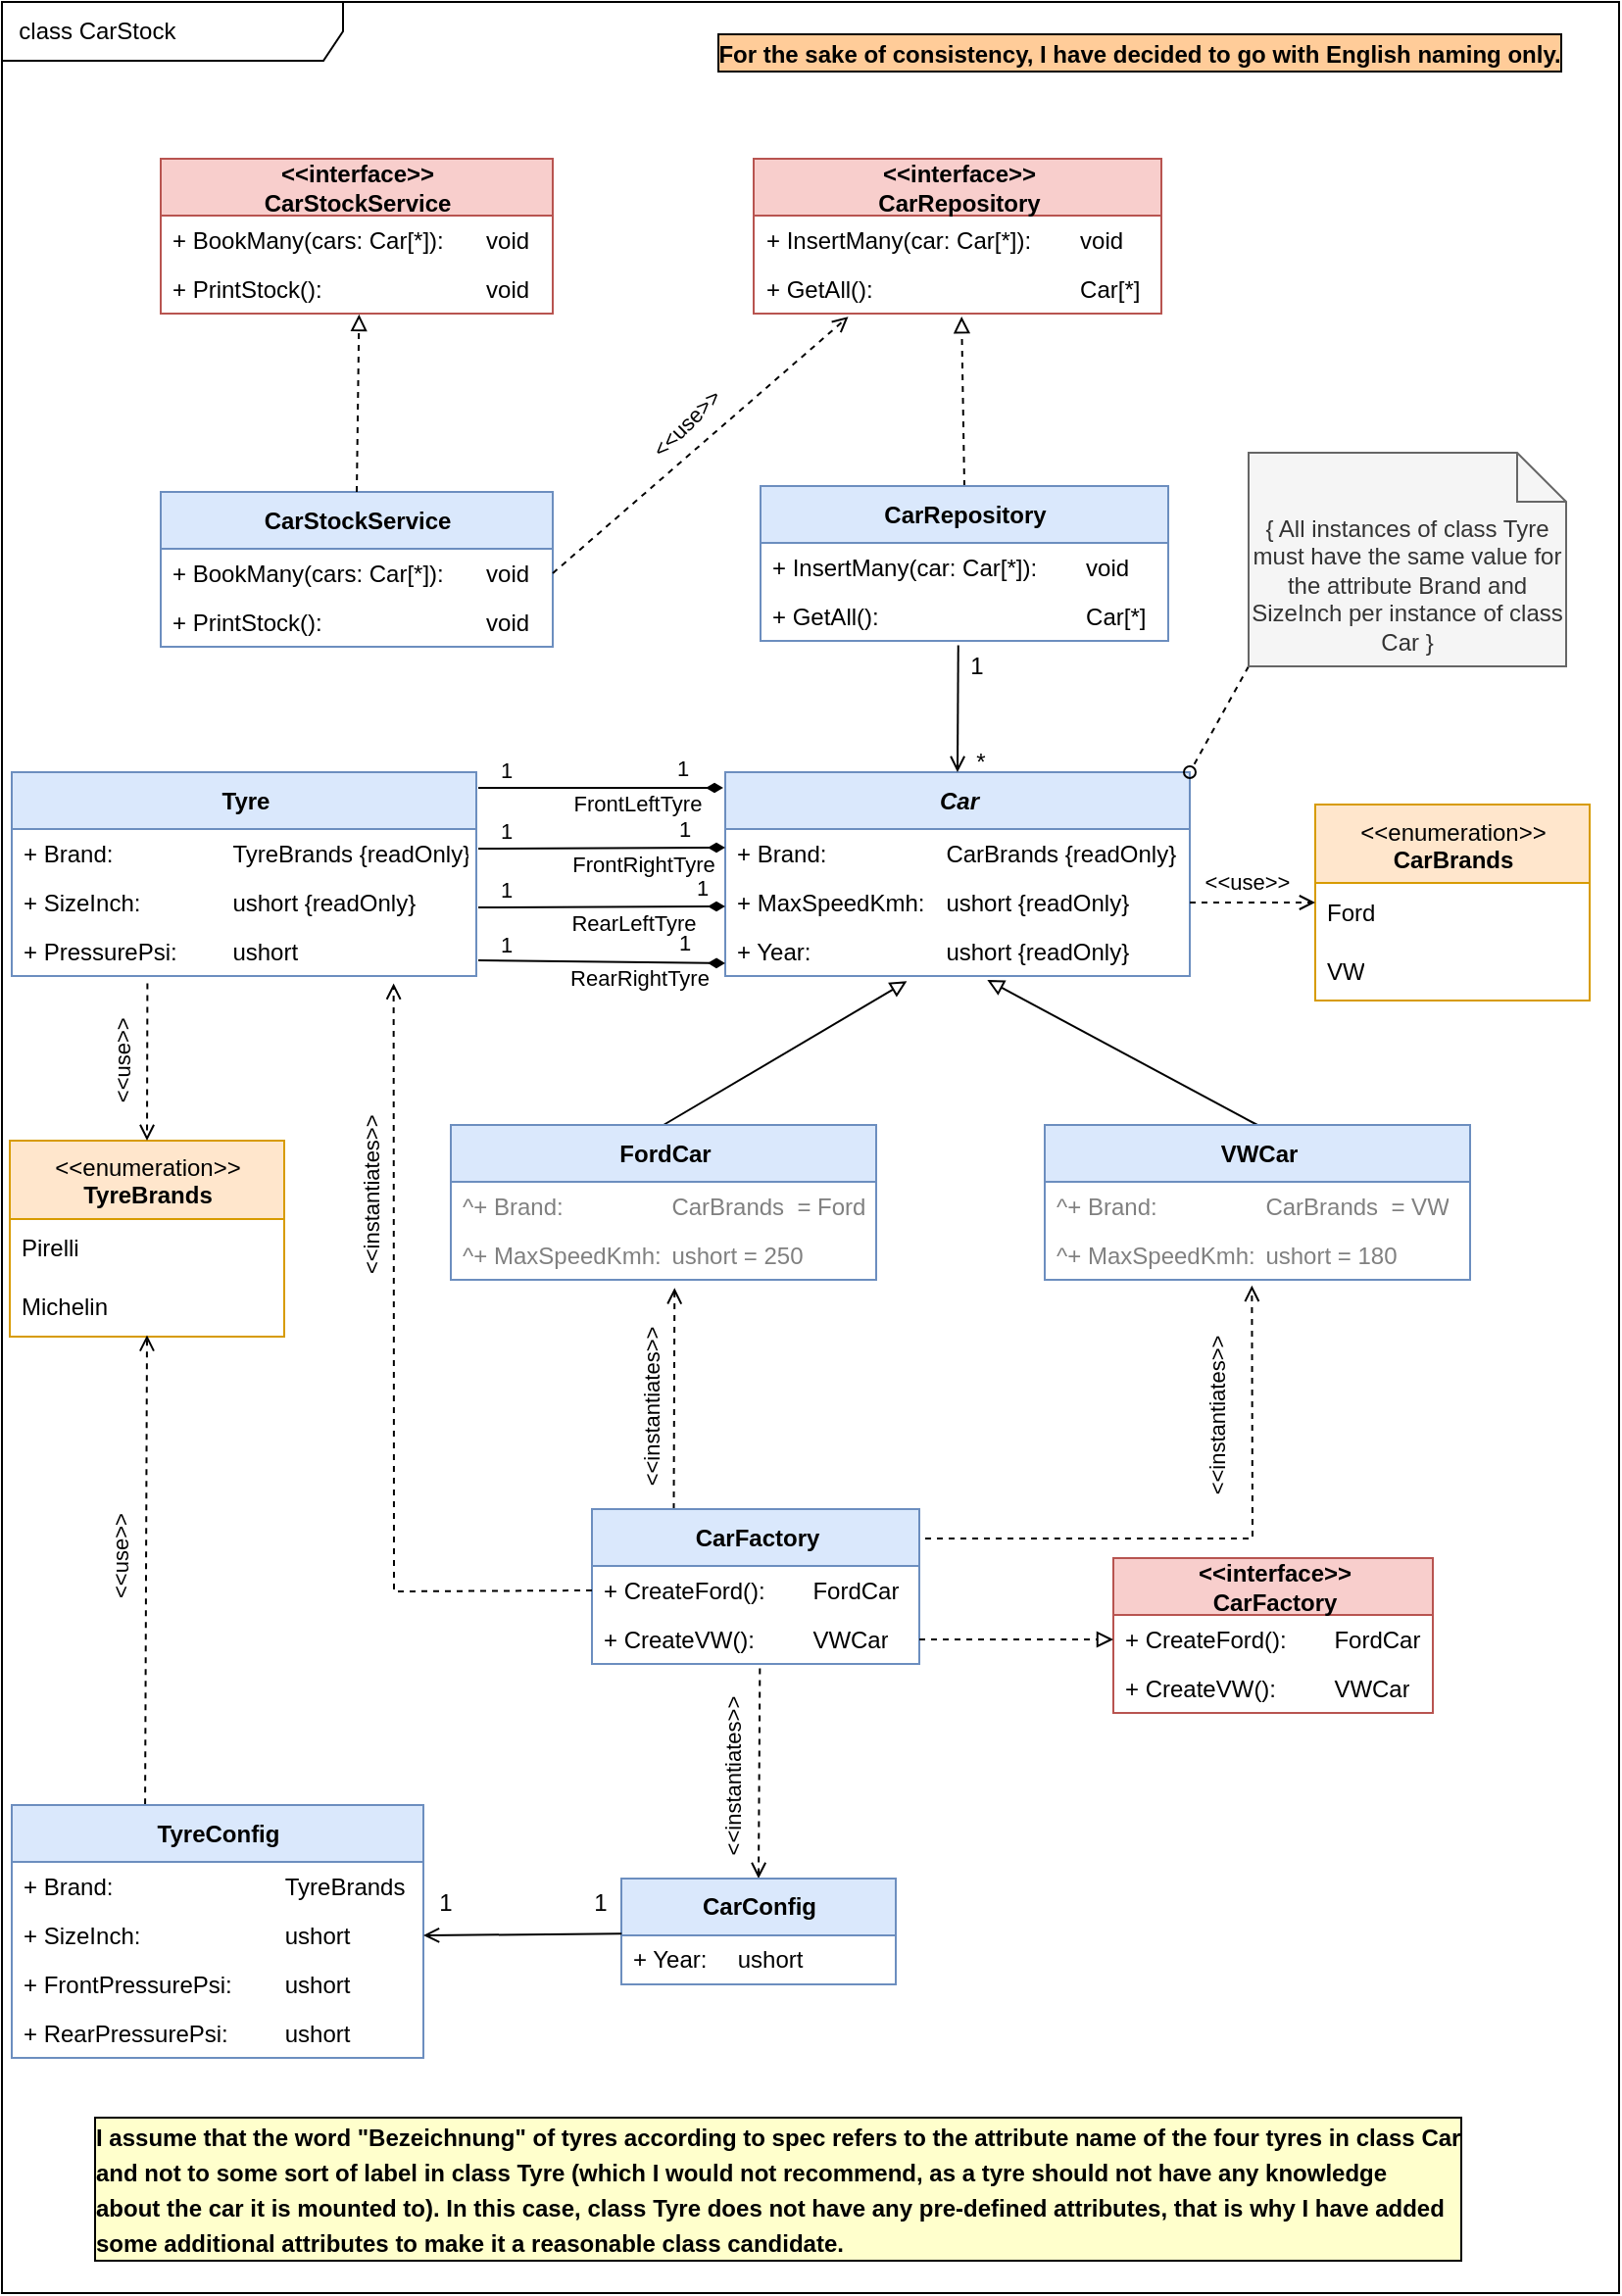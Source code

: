 <mxfile version="24.0.0" type="device">
  <diagram id="EMnFjtMopK0SoW1ce9yu" name="Class Diagram">
    <mxGraphModel dx="2494" dy="418" grid="1" gridSize="10" guides="1" tooltips="1" connect="1" arrows="1" fold="1" page="1" pageScale="1" pageWidth="827" pageHeight="1169" math="0" shadow="0">
      <root>
        <mxCell id="0" />
        <mxCell id="1" parent="0" />
        <mxCell id="168" value="&amp;nbsp; class CarStock" style="shape=umlFrame;whiteSpace=wrap;html=1;movable=1;resizable=1;rotatable=1;deletable=1;editable=1;connectable=1;width=174;height=30;align=left;" parent="1" vertex="1">
          <mxGeometry x="-1645" width="825" height="1169" as="geometry" />
        </mxCell>
        <mxCell id="2" value="&lt;i&gt;Car&lt;/i&gt;" style="swimlane;fontStyle=1;align=center;verticalAlign=middle;childLayout=stackLayout;horizontal=1;startSize=29;horizontalStack=0;resizeParent=1;resizeParentMax=0;resizeLast=0;collapsible=0;marginBottom=0;html=1;fillColor=#dae8fc;strokeColor=#6c8ebf;" parent="1" vertex="1">
          <mxGeometry x="-1276" y="393" width="237" height="104" as="geometry" />
        </mxCell>
        <mxCell id="4" value="+ Brand:&lt;span style=&quot;white-space: pre;&quot;&gt;&#x9;&lt;span style=&quot;white-space: pre;&quot;&gt;&#x9;&lt;/span&gt;&lt;span style=&quot;white-space: pre;&quot;&gt;&#x9;&lt;/span&gt;C&lt;/span&gt;arBrands {readOnly}" style="text;html=1;strokeColor=none;fillColor=none;align=left;verticalAlign=middle;spacingLeft=4;spacingRight=4;overflow=hidden;rotatable=0;points=[[0,0.5],[1,0.5]];portConstraint=eastwest;" parent="2" vertex="1">
          <mxGeometry y="29" width="237" height="25" as="geometry" />
        </mxCell>
        <mxCell id="6" value="+ MaxSpeedKmh:&lt;span style=&quot;white-space: pre;&quot;&gt;&#x9;&lt;/span&gt;ushort {readOnly}" style="text;html=1;strokeColor=none;fillColor=none;align=left;verticalAlign=middle;spacingLeft=4;spacingRight=4;overflow=hidden;rotatable=0;points=[[0,0.5],[1,0.5]];portConstraint=eastwest;" parent="2" vertex="1">
          <mxGeometry y="54" width="237" height="25" as="geometry" />
        </mxCell>
        <mxCell id="5" value="+ Year:&lt;span style=&quot;white-space: pre;&quot;&gt;&#x9;&lt;/span&gt;&lt;span style=&quot;white-space: pre;&quot;&gt;&#x9;&lt;/span&gt;&lt;span style=&quot;white-space: pre;&quot;&gt;&#x9;&lt;/span&gt;ushort {readOnly}" style="text;html=1;strokeColor=none;fillColor=none;align=left;verticalAlign=middle;spacingLeft=4;spacingRight=4;overflow=hidden;rotatable=0;points=[[0,0.5],[1,0.5]];portConstraint=eastwest;" parent="2" vertex="1">
          <mxGeometry y="79" width="237" height="25" as="geometry" />
        </mxCell>
        <mxCell id="19" value="&amp;lt;&amp;lt;enumeration&amp;gt;&amp;gt;&lt;br&gt;&lt;b&gt;CarBrands&lt;/b&gt;" style="swimlane;fontStyle=0;align=center;verticalAlign=top;childLayout=stackLayout;horizontal=1;startSize=40;horizontalStack=0;resizeParent=1;resizeParentMax=0;resizeLast=0;collapsible=0;marginBottom=0;html=1;fillColor=#ffe6cc;strokeColor=#d79b00;" parent="1" vertex="1">
          <mxGeometry x="-975" y="409.5" width="140" height="100" as="geometry" />
        </mxCell>
        <mxCell id="20" value="Ford" style="text;html=1;strokeColor=none;fillColor=none;align=left;verticalAlign=middle;spacingLeft=4;spacingRight=4;overflow=hidden;rotatable=0;points=[[0,0.5],[1,0.5]];portConstraint=eastwest;" parent="19" vertex="1">
          <mxGeometry y="40" width="140" height="30" as="geometry" />
        </mxCell>
        <mxCell id="21" value="VW" style="text;html=1;strokeColor=none;fillColor=none;align=left;verticalAlign=middle;spacingLeft=4;spacingRight=4;overflow=hidden;rotatable=0;points=[[0,0.5],[1,0.5]];portConstraint=eastwest;" parent="19" vertex="1">
          <mxGeometry y="70" width="140" height="30" as="geometry" />
        </mxCell>
        <mxCell id="22" style="edgeStyle=none;html=1;exitX=1;exitY=0.5;exitDx=0;exitDy=0;endArrow=open;endFill=0;dashed=1;entryX=0;entryY=0.5;entryDx=0;entryDy=0;" parent="1" source="6" target="19" edge="1">
          <mxGeometry relative="1" as="geometry">
            <mxPoint x="-996" y="403" as="targetPoint" />
          </mxGeometry>
        </mxCell>
        <mxCell id="23" value="&amp;lt;&amp;lt;use&amp;gt;&amp;gt;" style="edgeLabel;html=1;align=center;verticalAlign=middle;resizable=0;points=[];rotation=0;" parent="22" vertex="1" connectable="0">
          <mxGeometry x="0.264" y="3" relative="1" as="geometry">
            <mxPoint x="-12" y="-8" as="offset" />
          </mxGeometry>
        </mxCell>
        <mxCell id="29" style="edgeStyle=none;html=1;exitX=0.5;exitY=0;exitDx=0;exitDy=0;fontColor=#808080;endArrow=block;endFill=0;entryX=0.391;entryY=1.107;entryDx=0;entryDy=0;entryPerimeter=0;" parent="1" source="24" target="5" edge="1">
          <mxGeometry relative="1" as="geometry">
            <mxPoint x="-1186" y="523" as="targetPoint" />
          </mxGeometry>
        </mxCell>
        <mxCell id="24" value="FordCar" style="swimlane;fontStyle=1;align=center;verticalAlign=middle;childLayout=stackLayout;horizontal=1;startSize=29;horizontalStack=0;resizeParent=1;resizeParentMax=0;resizeLast=0;collapsible=0;marginBottom=0;html=1;fillColor=#dae8fc;strokeColor=#6c8ebf;" parent="1" vertex="1">
          <mxGeometry x="-1416" y="573" width="217" height="79" as="geometry" />
        </mxCell>
        <mxCell id="25" value="^+ Brand:&lt;span style=&quot;white-space: pre;&quot;&gt;&#x9;&lt;/span&gt;&lt;span style=&quot;white-space: pre;&quot;&gt;&#x9;&lt;/span&gt;&lt;span style=&quot;white-space: pre;&quot;&gt;&#x9;&lt;/span&gt;CarBrands&amp;nbsp; = Ford" style="text;html=1;strokeColor=none;fillColor=none;align=left;verticalAlign=middle;spacingLeft=4;spacingRight=4;overflow=hidden;rotatable=0;points=[[0,0.5],[1,0.5]];portConstraint=eastwest;fontColor=#808080;" parent="24" vertex="1">
          <mxGeometry y="29" width="217" height="25" as="geometry" />
        </mxCell>
        <mxCell id="27" value="^+ MaxSpeedKmh:&lt;span style=&quot;white-space: pre;&quot;&gt;&#x9;&lt;/span&gt;ushort = 250" style="text;html=1;strokeColor=none;fillColor=none;align=left;verticalAlign=middle;spacingLeft=4;spacingRight=4;overflow=hidden;rotatable=0;points=[[0,0.5],[1,0.5]];portConstraint=eastwest;fontColor=#808080;" parent="24" vertex="1">
          <mxGeometry y="54" width="217" height="25" as="geometry" />
        </mxCell>
        <mxCell id="33" style="edgeStyle=none;html=1;exitX=0.5;exitY=0;exitDx=0;exitDy=0;entryX=0.564;entryY=1.08;entryDx=0;entryDy=0;entryPerimeter=0;fontColor=#808080;endArrow=block;endFill=0;" parent="1" source="30" target="5" edge="1">
          <mxGeometry relative="1" as="geometry" />
        </mxCell>
        <mxCell id="30" value="VWCar" style="swimlane;fontStyle=1;align=center;verticalAlign=middle;childLayout=stackLayout;horizontal=1;startSize=29;horizontalStack=0;resizeParent=1;resizeParentMax=0;resizeLast=0;collapsible=0;marginBottom=0;html=1;fillColor=#dae8fc;strokeColor=#6c8ebf;" parent="1" vertex="1">
          <mxGeometry x="-1113" y="573" width="217" height="79" as="geometry" />
        </mxCell>
        <mxCell id="31" value="^+ Brand:&lt;span style=&quot;white-space: pre;&quot;&gt;&#x9;&lt;/span&gt;&lt;span style=&quot;white-space: pre;&quot;&gt;&#x9;&lt;span style=&quot;white-space: pre;&quot;&gt;&#x9;&lt;/span&gt;C&lt;/span&gt;arBrands&amp;nbsp; = VW" style="text;html=1;strokeColor=none;fillColor=none;align=left;verticalAlign=middle;spacingLeft=4;spacingRight=4;overflow=hidden;rotatable=0;points=[[0,0.5],[1,0.5]];portConstraint=eastwest;fontColor=#808080;" parent="30" vertex="1">
          <mxGeometry y="29" width="217" height="25" as="geometry" />
        </mxCell>
        <mxCell id="32" value="^+ MaxSpeedKmh:&lt;span style=&quot;white-space: pre;&quot;&gt;&#x9;&lt;/span&gt;ushort = 180" style="text;html=1;strokeColor=none;fillColor=none;align=left;verticalAlign=middle;spacingLeft=4;spacingRight=4;overflow=hidden;rotatable=0;points=[[0,0.5],[1,0.5]];portConstraint=eastwest;fontColor=#808080;" parent="30" vertex="1">
          <mxGeometry y="54" width="217" height="25" as="geometry" />
        </mxCell>
        <mxCell id="88" style="edgeStyle=none;html=1;exitX=0.25;exitY=0;exitDx=0;exitDy=0;entryX=0.526;entryY=1.167;entryDx=0;entryDy=0;entryPerimeter=0;dashed=1;fontColor=#000000;startArrow=none;startFill=0;endArrow=open;endFill=0;" parent="1" source="56" target="27" edge="1">
          <mxGeometry relative="1" as="geometry" />
        </mxCell>
        <mxCell id="89" value="&amp;lt;&amp;lt;instantiates&amp;gt;&amp;gt;" style="edgeLabel;html=1;align=center;verticalAlign=middle;resizable=0;points=[];fontColor=#000000;rotation=-90;" parent="88" vertex="1" connectable="0">
          <mxGeometry x="0.328" y="2" relative="1" as="geometry">
            <mxPoint x="-10" y="23" as="offset" />
          </mxGeometry>
        </mxCell>
        <mxCell id="90" style="edgeStyle=none;html=1;exitX=1.018;exitY=0.19;exitDx=0;exitDy=0;entryX=0.487;entryY=1.117;entryDx=0;entryDy=0;entryPerimeter=0;dashed=1;fontColor=#000000;startArrow=none;startFill=0;endArrow=open;endFill=0;rounded=0;exitPerimeter=0;" parent="1" source="56" target="32" edge="1">
          <mxGeometry relative="1" as="geometry">
            <Array as="points">
              <mxPoint x="-1007" y="784" />
            </Array>
          </mxGeometry>
        </mxCell>
        <mxCell id="91" value="&amp;lt;&amp;lt;instantiates&amp;gt;&amp;gt;" style="edgeLabel;html=1;align=center;verticalAlign=middle;resizable=0;points=[];fontColor=#000000;rotation=-90;" parent="90" vertex="1" connectable="0">
          <mxGeometry x="0.098" y="-1" relative="1" as="geometry">
            <mxPoint x="-14" y="-63" as="offset" />
          </mxGeometry>
        </mxCell>
        <mxCell id="56" value="CarFactory" style="swimlane;fontStyle=1;align=center;verticalAlign=middle;childLayout=stackLayout;horizontal=1;startSize=29;horizontalStack=0;resizeParent=1;resizeParentMax=0;resizeLast=0;collapsible=0;marginBottom=0;html=1;fillColor=#dae8fc;strokeColor=#6c8ebf;" parent="1" vertex="1">
          <mxGeometry x="-1344" y="769" width="167" height="79" as="geometry" />
        </mxCell>
        <mxCell id="57" value="+ CreateFord():&lt;span style=&quot;white-space: pre;&quot;&gt;&#x9;&lt;/span&gt;FordCar" style="text;html=1;strokeColor=none;fillColor=none;align=left;verticalAlign=middle;spacingLeft=4;spacingRight=4;overflow=hidden;rotatable=0;points=[[0,0.5],[1,0.5]];portConstraint=eastwest;" parent="56" vertex="1">
          <mxGeometry y="29" width="167" height="25" as="geometry" />
        </mxCell>
        <mxCell id="62" value="+ CreateVW():&lt;span style=&quot;white-space-collapse: preserve;&quot;&gt; &lt;span style=&quot;white-space: pre;&quot;&gt;&#x9;&lt;/span&gt;&lt;/span&gt;VWCar" style="text;html=1;strokeColor=none;fillColor=none;align=left;verticalAlign=middle;spacingLeft=4;spacingRight=4;overflow=hidden;rotatable=0;points=[[0,0.5],[1,0.5]];portConstraint=eastwest;" parent="56" vertex="1">
          <mxGeometry y="54" width="167" height="25" as="geometry" />
        </mxCell>
        <mxCell id="63" value="Tyre" style="swimlane;fontStyle=1;align=center;verticalAlign=middle;childLayout=stackLayout;horizontal=1;startSize=29;horizontalStack=0;resizeParent=1;resizeParentMax=0;resizeLast=0;collapsible=0;marginBottom=0;html=1;fillColor=#dae8fc;strokeColor=#6c8ebf;" parent="1" vertex="1">
          <mxGeometry x="-1640" y="393" width="237" height="104" as="geometry" />
        </mxCell>
        <mxCell id="66" value="+ Brand:&lt;span style=&quot;white-space: pre;&quot;&gt;&#x9;&lt;span style=&quot;white-space: pre;&quot;&gt;&#x9;&lt;span style=&quot;white-space: pre;&quot;&gt;&#x9;&lt;/span&gt;&lt;/span&gt;&lt;/span&gt;TyreBrands {readOnly}" style="text;html=1;strokeColor=none;fillColor=none;align=left;verticalAlign=middle;spacingLeft=4;spacingRight=4;overflow=hidden;rotatable=0;points=[[0,0.5],[1,0.5]];portConstraint=eastwest;" parent="63" vertex="1">
          <mxGeometry y="29" width="237" height="25" as="geometry" />
        </mxCell>
        <mxCell id="101" value="+ SizeInch:&lt;span style=&quot;white-space: pre;&quot;&gt;&#x9;&lt;span style=&quot;white-space: pre;&quot;&gt;&#x9;&lt;/span&gt;&lt;/span&gt;ushort&amp;nbsp;{readOnly}" style="text;html=1;strokeColor=none;fillColor=none;align=left;verticalAlign=middle;spacingLeft=4;spacingRight=4;overflow=hidden;rotatable=0;points=[[0,0.5],[1,0.5]];portConstraint=eastwest;" parent="63" vertex="1">
          <mxGeometry y="54" width="237" height="25" as="geometry" />
        </mxCell>
        <mxCell id="105" value="+ PressurePsi:&lt;span style=&quot;white-space: pre;&quot;&gt;&#x9;&lt;/span&gt;ushort" style="text;html=1;strokeColor=none;fillColor=none;align=left;verticalAlign=middle;spacingLeft=4;spacingRight=4;overflow=hidden;rotatable=0;points=[[0,0.5],[1,0.5]];portConstraint=eastwest;" parent="63" vertex="1">
          <mxGeometry y="79" width="237" height="25" as="geometry" />
        </mxCell>
        <mxCell id="67" style="edgeStyle=none;html=1;fontColor=#000000;endArrow=none;endFill=0;startArrow=diamondThin;startFill=1;" parent="1" edge="1">
          <mxGeometry relative="1" as="geometry">
            <mxPoint x="-1402" y="401" as="targetPoint" />
            <mxPoint x="-1277" y="401" as="sourcePoint" />
          </mxGeometry>
        </mxCell>
        <mxCell id="106" value="&lt;font style=&quot;font-size: 11px;&quot;&gt;FrontLeftTyre&lt;/font&gt;" style="edgeLabel;html=1;align=center;verticalAlign=middle;resizable=0;points=[];fontSize=15;labelBackgroundColor=none;" parent="67" vertex="1" connectable="0">
          <mxGeometry x="-0.303" y="7" relative="1" as="geometry">
            <mxPoint x="-1" y="-1" as="offset" />
          </mxGeometry>
        </mxCell>
        <mxCell id="109" value="1" style="edgeLabel;html=1;align=center;verticalAlign=middle;resizable=0;points=[];fontSize=11;" parent="67" vertex="1" connectable="0">
          <mxGeometry x="0.445" y="-1" relative="1" as="geometry">
            <mxPoint x="-21" y="-8" as="offset" />
          </mxGeometry>
        </mxCell>
        <mxCell id="110" value="1" style="edgeLabel;html=1;align=center;verticalAlign=middle;resizable=0;points=[];fontSize=11;" parent="67" vertex="1" connectable="0">
          <mxGeometry x="-0.263" y="-2" relative="1" as="geometry">
            <mxPoint x="25" y="-8" as="offset" />
          </mxGeometry>
        </mxCell>
        <mxCell id="77" style="edgeStyle=none;html=1;exitX=0.485;exitY=1.091;exitDx=0;exitDy=0;entryX=0.5;entryY=0;entryDx=0;entryDy=0;fontColor=#000000;endArrow=open;endFill=0;exitPerimeter=0;" parent="1" source="76" target="2" edge="1">
          <mxGeometry relative="1" as="geometry" />
        </mxCell>
        <mxCell id="143" style="edgeStyle=none;html=1;exitX=0.5;exitY=0;exitDx=0;exitDy=0;entryX=0.51;entryY=1.061;entryDx=0;entryDy=0;entryPerimeter=0;dashed=1;endArrow=block;endFill=0;" parent="1" source="74" target="139" edge="1">
          <mxGeometry relative="1" as="geometry" />
        </mxCell>
        <mxCell id="74" value="CarRepository" style="swimlane;fontStyle=1;align=center;verticalAlign=middle;childLayout=stackLayout;horizontal=1;startSize=29;horizontalStack=0;resizeParent=1;resizeParentMax=0;resizeLast=0;collapsible=0;marginBottom=0;html=1;fillColor=#dae8fc;strokeColor=#6c8ebf;" parent="1" vertex="1">
          <mxGeometry x="-1258" y="247" width="208" height="79" as="geometry" />
        </mxCell>
        <mxCell id="75" value="+ InsertMany(car: Car[*]):&lt;span style=&quot;white-space: pre;&quot;&gt;&#x9;&lt;/span&gt;void" style="text;html=1;strokeColor=none;fillColor=none;align=left;verticalAlign=middle;spacingLeft=4;spacingRight=4;overflow=hidden;rotatable=0;points=[[0,0.5],[1,0.5]];portConstraint=eastwest;" parent="74" vertex="1">
          <mxGeometry y="29" width="208" height="25" as="geometry" />
        </mxCell>
        <mxCell id="76" value="+ GetAll():&lt;span style=&quot;white-space: pre;&quot;&gt;&#x9;&lt;/span&gt;&lt;span style=&quot;white-space: pre;&quot;&gt;&#x9;&lt;span style=&quot;white-space: pre;&quot;&gt;&#x9;&lt;/span&gt;&lt;span style=&quot;white-space: pre;&quot;&gt;&#x9;&lt;/span&gt;&lt;/span&gt;Car[*]" style="text;html=1;strokeColor=none;fillColor=none;align=left;verticalAlign=middle;spacingLeft=4;spacingRight=4;overflow=hidden;rotatable=0;points=[[0,0.5],[1,0.5]];portConstraint=eastwest;" parent="74" vertex="1">
          <mxGeometry y="54" width="208" height="25" as="geometry" />
        </mxCell>
        <mxCell id="78" value="*" style="text;html=1;align=center;verticalAlign=middle;resizable=0;points=[];autosize=1;strokeColor=none;fillColor=none;fontColor=#000000;" parent="1" vertex="1">
          <mxGeometry x="-1161" y="373" width="30" height="30" as="geometry" />
        </mxCell>
        <mxCell id="79" value="1" style="text;html=1;align=center;verticalAlign=middle;resizable=0;points=[];autosize=1;strokeColor=none;fillColor=none;fontColor=#000000;" parent="1" vertex="1">
          <mxGeometry x="-1163" y="324" width="30" height="30" as="geometry" />
        </mxCell>
        <mxCell id="80" value="CarStockService" style="swimlane;fontStyle=1;align=center;verticalAlign=middle;childLayout=stackLayout;horizontal=1;startSize=29;horizontalStack=0;resizeParent=1;resizeParentMax=0;resizeLast=0;collapsible=0;marginBottom=0;html=1;fillColor=#dae8fc;strokeColor=#6c8ebf;" parent="1" vertex="1">
          <mxGeometry x="-1564" y="250" width="200" height="79" as="geometry" />
        </mxCell>
        <mxCell id="81" value="+ BookMany(cars: Car[*]):&lt;span style=&quot;white-space: pre;&quot;&gt;&#x9;&lt;/span&gt;void" style="text;html=1;strokeColor=none;fillColor=none;align=left;verticalAlign=middle;spacingLeft=4;spacingRight=4;overflow=hidden;rotatable=0;points=[[0,0.5],[1,0.5]];portConstraint=eastwest;" parent="80" vertex="1">
          <mxGeometry y="29" width="200" height="25" as="geometry" />
        </mxCell>
        <mxCell id="82" value="+ PrintStock():&lt;span style=&quot;white-space: pre;&quot;&gt;&#x9;&lt;/span&gt;&lt;span style=&quot;white-space: pre;&quot;&gt;&#x9;&lt;span style=&quot;white-space: pre;&quot;&gt;&#x9;&lt;/span&gt;&lt;span style=&quot;white-space: pre;&quot;&gt;&#x9;&lt;/span&gt;v&lt;/span&gt;oid" style="text;html=1;strokeColor=none;fillColor=none;align=left;verticalAlign=middle;spacingLeft=4;spacingRight=4;overflow=hidden;rotatable=0;points=[[0,0.5],[1,0.5]];portConstraint=eastwest;" parent="80" vertex="1">
          <mxGeometry y="54" width="200" height="25" as="geometry" />
        </mxCell>
        <mxCell id="95" style="edgeStyle=none;html=1;exitX=0;exitY=0.5;exitDx=0;exitDy=0;dashed=1;fontColor=#000000;startArrow=none;startFill=0;endArrow=open;endFill=0;rounded=0;entryX=0.822;entryY=1.151;entryDx=0;entryDy=0;entryPerimeter=0;" parent="1" source="57" target="105" edge="1">
          <mxGeometry relative="1" as="geometry">
            <Array as="points">
              <mxPoint x="-1445" y="811" />
            </Array>
            <mxPoint x="-1449" y="519" as="targetPoint" />
          </mxGeometry>
        </mxCell>
        <mxCell id="96" value="&amp;lt;&amp;lt;instantiates&amp;gt;&amp;gt;" style="edgeLabel;html=1;align=center;verticalAlign=middle;resizable=0;points=[];fontColor=#000000;rotation=-90;" parent="95" vertex="1" connectable="0">
          <mxGeometry x="0.445" y="2" relative="1" as="geometry">
            <mxPoint x="-10" y="-6" as="offset" />
          </mxGeometry>
        </mxCell>
        <mxCell id="98" value="&lt;font style=&quot;font-size: 12px;&quot;&gt;For the sake of consistency, I have decided to go with English naming only.&lt;/font&gt;" style="text;html=1;align=center;verticalAlign=middle;resizable=0;points=[];autosize=1;strokeColor=none;fillColor=none;fontColor=#000000;fontStyle=1;fontSize=15;labelBorderColor=default;labelBackgroundColor=#FFCC99;" parent="1" vertex="1">
          <mxGeometry x="-1290" y="10" width="450" height="30" as="geometry" />
        </mxCell>
        <mxCell id="102" value="&amp;lt;&amp;lt;enumeration&amp;gt;&amp;gt;&lt;br&gt;&lt;b&gt;TyreBrands&lt;/b&gt;" style="swimlane;fontStyle=0;align=center;verticalAlign=top;childLayout=stackLayout;horizontal=1;startSize=40;horizontalStack=0;resizeParent=1;resizeParentMax=0;resizeLast=0;collapsible=0;marginBottom=0;html=1;fillColor=#ffe6cc;strokeColor=#d79b00;" parent="1" vertex="1">
          <mxGeometry x="-1641" y="581" width="140" height="100" as="geometry" />
        </mxCell>
        <mxCell id="103" value="Pirelli" style="text;html=1;strokeColor=none;fillColor=none;align=left;verticalAlign=middle;spacingLeft=4;spacingRight=4;overflow=hidden;rotatable=0;points=[[0,0.5],[1,0.5]];portConstraint=eastwest;" parent="102" vertex="1">
          <mxGeometry y="40" width="140" height="30" as="geometry" />
        </mxCell>
        <mxCell id="104" value="Michelin" style="text;html=1;strokeColor=none;fillColor=none;align=left;verticalAlign=middle;spacingLeft=4;spacingRight=4;overflow=hidden;rotatable=0;points=[[0,0.5],[1,0.5]];portConstraint=eastwest;" parent="102" vertex="1">
          <mxGeometry y="70" width="140" height="30" as="geometry" />
        </mxCell>
        <mxCell id="111" style="edgeStyle=none;html=1;fontColor=#000000;endArrow=none;endFill=0;startArrow=diamondThin;startFill=1;exitX=0;exitY=0.5;exitDx=0;exitDy=0;" parent="1" edge="1">
          <mxGeometry relative="1" as="geometry">
            <mxPoint x="-1402" y="432" as="targetPoint" />
            <mxPoint x="-1276.0" y="431.5" as="sourcePoint" />
          </mxGeometry>
        </mxCell>
        <mxCell id="112" value="&lt;font style=&quot;font-size: 11px;&quot;&gt;FrontRightTyre&lt;/font&gt;" style="edgeLabel;html=1;align=center;verticalAlign=middle;resizable=0;points=[];fontSize=15;labelBackgroundColor=none;" parent="111" vertex="1" connectable="0">
          <mxGeometry x="-0.303" y="7" relative="1" as="geometry">
            <mxPoint x="2" y="-1" as="offset" />
          </mxGeometry>
        </mxCell>
        <mxCell id="113" value="1" style="edgeLabel;html=1;align=center;verticalAlign=middle;resizable=0;points=[];fontSize=11;" parent="111" vertex="1" connectable="0">
          <mxGeometry x="0.445" y="-1" relative="1" as="geometry">
            <mxPoint x="-21" y="-8" as="offset" />
          </mxGeometry>
        </mxCell>
        <mxCell id="114" value="1" style="edgeLabel;html=1;align=center;verticalAlign=middle;resizable=0;points=[];fontSize=11;" parent="111" vertex="1" connectable="0">
          <mxGeometry x="-0.263" y="-2" relative="1" as="geometry">
            <mxPoint x="25" y="-8" as="offset" />
          </mxGeometry>
        </mxCell>
        <mxCell id="115" style="edgeStyle=none;html=1;fontColor=#000000;endArrow=none;endFill=0;startArrow=diamondThin;startFill=1;exitX=0;exitY=0.5;exitDx=0;exitDy=0;" parent="1" edge="1">
          <mxGeometry relative="1" as="geometry">
            <mxPoint x="-1402" y="462" as="targetPoint" />
            <mxPoint x="-1276.0" y="461.5" as="sourcePoint" />
          </mxGeometry>
        </mxCell>
        <mxCell id="116" value="&lt;font style=&quot;font-size: 11px;&quot;&gt;RearLeftTyre&lt;/font&gt;" style="edgeLabel;html=1;align=center;verticalAlign=middle;resizable=0;points=[];fontSize=15;labelBackgroundColor=none;" parent="115" vertex="1" connectable="0">
          <mxGeometry x="-0.303" y="7" relative="1" as="geometry">
            <mxPoint x="-3" y="-1" as="offset" />
          </mxGeometry>
        </mxCell>
        <mxCell id="117" value="1" style="edgeLabel;html=1;align=center;verticalAlign=middle;resizable=0;points=[];fontSize=11;" parent="115" vertex="1" connectable="0">
          <mxGeometry x="0.445" y="-1" relative="1" as="geometry">
            <mxPoint x="-21" y="-8" as="offset" />
          </mxGeometry>
        </mxCell>
        <mxCell id="118" value="1" style="edgeLabel;html=1;align=center;verticalAlign=middle;resizable=0;points=[];fontSize=11;" parent="115" vertex="1" connectable="0">
          <mxGeometry x="-0.263" y="-2" relative="1" as="geometry">
            <mxPoint x="34" y="-8" as="offset" />
          </mxGeometry>
        </mxCell>
        <mxCell id="119" style="edgeStyle=none;html=1;fontColor=#000000;endArrow=none;endFill=0;startArrow=diamondThin;startFill=1;exitX=0;exitY=0.5;exitDx=0;exitDy=0;" parent="1" edge="1">
          <mxGeometry relative="1" as="geometry">
            <mxPoint x="-1402" y="489" as="targetPoint" />
            <mxPoint x="-1276.0" y="490.5" as="sourcePoint" />
          </mxGeometry>
        </mxCell>
        <mxCell id="120" value="&lt;font style=&quot;font-size: 11px;&quot;&gt;RearRightTyre&lt;/font&gt;" style="edgeLabel;html=1;align=center;verticalAlign=middle;resizable=0;points=[];fontSize=15;labelBackgroundColor=none;" parent="119" vertex="1" connectable="0">
          <mxGeometry x="-0.303" y="7" relative="1" as="geometry">
            <mxPoint y="-1" as="offset" />
          </mxGeometry>
        </mxCell>
        <mxCell id="121" value="1" style="edgeLabel;html=1;align=center;verticalAlign=middle;resizable=0;points=[];fontSize=11;" parent="119" vertex="1" connectable="0">
          <mxGeometry x="0.445" y="-1" relative="1" as="geometry">
            <mxPoint x="-21" y="-8" as="offset" />
          </mxGeometry>
        </mxCell>
        <mxCell id="122" value="1" style="edgeLabel;html=1;align=center;verticalAlign=middle;resizable=0;points=[];fontSize=11;" parent="119" vertex="1" connectable="0">
          <mxGeometry x="-0.263" y="-2" relative="1" as="geometry">
            <mxPoint x="25" y="-8" as="offset" />
          </mxGeometry>
        </mxCell>
        <mxCell id="123" style="edgeStyle=none;html=1;endArrow=open;endFill=0;dashed=1;entryX=0.5;entryY=0;entryDx=0;entryDy=0;exitX=0.292;exitY=1.151;exitDx=0;exitDy=0;exitPerimeter=0;" parent="1" source="105" target="102" edge="1">
          <mxGeometry relative="1" as="geometry">
            <mxPoint x="-1470" y="359" as="targetPoint" />
            <mxPoint x="-1502" y="521" as="sourcePoint" />
          </mxGeometry>
        </mxCell>
        <mxCell id="124" value="&amp;lt;&amp;lt;use&amp;gt;&amp;gt;" style="edgeLabel;html=1;align=center;verticalAlign=middle;resizable=0;points=[];rotation=-90;" parent="123" vertex="1" connectable="0">
          <mxGeometry x="0.264" y="3" relative="1" as="geometry">
            <mxPoint x="-16" y="-11" as="offset" />
          </mxGeometry>
        </mxCell>
        <mxCell id="127" style="edgeStyle=none;html=1;exitX=0;exitY=1;exitDx=0;exitDy=0;exitPerimeter=0;fontSize=11;endArrow=oval;endFill=0;dashed=1;entryX=1;entryY=0;entryDx=0;entryDy=0;" parent="1" source="126" target="2" edge="1">
          <mxGeometry relative="1" as="geometry">
            <mxPoint x="-1042" y="390" as="targetPoint" />
          </mxGeometry>
        </mxCell>
        <mxCell id="126" value="{ All instances of class Tyre must have the same value for the attribute Brand and SizeInch per instance of class Car }" style="shape=note2;boundedLbl=1;whiteSpace=wrap;html=1;size=25;verticalAlign=top;align=center;fontColor=#333333;fillColor=#f5f5f5;strokeColor=#666666;" parent="1" vertex="1">
          <mxGeometry x="-1009" y="230" width="162" height="109" as="geometry" />
        </mxCell>
        <mxCell id="132" value="&lt;font style=&quot;font-size: 12px;&quot;&gt;I assume that the word &quot;Bezeichnung&quot; of tyres according to spec refers to the attribute name of the four tyres in class Car&lt;br&gt;and not to some sort of label in class Tyre (which I would not recommend, as a tyre should not have any knowledge&lt;br&gt;about the car it is mounted to). In this case, class Tyre does not have any pre-defined attributes, that is why I have added&lt;br&gt;some additional attributes to make it a reasonable class candidate.&lt;br&gt;&lt;/font&gt;" style="text;html=1;align=left;verticalAlign=middle;resizable=0;points=[];autosize=1;strokeColor=none;fillColor=none;fontColor=#000000;fontStyle=1;fontSize=15;labelBorderColor=default;labelBackgroundColor=#FFFFCC;" parent="1" vertex="1">
          <mxGeometry x="-1600" y="1070" width="720" height="90" as="geometry" />
        </mxCell>
        <mxCell id="133" value="&amp;lt;&amp;lt;interface&amp;gt;&amp;gt;&lt;br&gt;CarStockService" style="swimlane;fontStyle=1;align=center;verticalAlign=middle;childLayout=stackLayout;horizontal=1;startSize=29;horizontalStack=0;resizeParent=1;resizeParentMax=0;resizeLast=0;collapsible=0;marginBottom=0;html=1;fillColor=#f8cecc;strokeColor=#b85450;" parent="1" vertex="1">
          <mxGeometry x="-1564" y="80" width="200" height="79" as="geometry" />
        </mxCell>
        <mxCell id="134" value="+ BookMany(cars: Car[*]):&lt;span style=&quot;white-space: pre;&quot;&gt;&#x9;&lt;/span&gt;void" style="text;html=1;strokeColor=none;fillColor=none;align=left;verticalAlign=middle;spacingLeft=4;spacingRight=4;overflow=hidden;rotatable=0;points=[[0,0.5],[1,0.5]];portConstraint=eastwest;" parent="133" vertex="1">
          <mxGeometry y="29" width="200" height="25" as="geometry" />
        </mxCell>
        <mxCell id="135" value="+ PrintStock():&lt;span style=&quot;white-space: pre;&quot;&gt;&#x9;&lt;/span&gt;&lt;span style=&quot;white-space: pre;&quot;&gt;&#x9;&lt;span style=&quot;white-space: pre;&quot;&gt;&#x9;&lt;/span&gt;&lt;span style=&quot;white-space: pre;&quot;&gt;&#x9;&lt;/span&gt;v&lt;/span&gt;oid" style="text;html=1;strokeColor=none;fillColor=none;align=left;verticalAlign=middle;spacingLeft=4;spacingRight=4;overflow=hidden;rotatable=0;points=[[0,0.5],[1,0.5]];portConstraint=eastwest;" parent="133" vertex="1">
          <mxGeometry y="54" width="200" height="25" as="geometry" />
        </mxCell>
        <mxCell id="136" style="edgeStyle=none;html=1;exitX=0.5;exitY=0;exitDx=0;exitDy=0;endArrow=block;endFill=0;dashed=1;entryX=0.506;entryY=1.017;entryDx=0;entryDy=0;entryPerimeter=0;" parent="1" source="80" target="135" edge="1">
          <mxGeometry relative="1" as="geometry">
            <mxPoint x="-1693" y="219" as="targetPoint" />
          </mxGeometry>
        </mxCell>
        <mxCell id="137" value="&amp;lt;&amp;lt;interface&amp;gt;&amp;gt;&lt;br&gt;CarRepository" style="swimlane;fontStyle=1;align=center;verticalAlign=middle;childLayout=stackLayout;horizontal=1;startSize=29;horizontalStack=0;resizeParent=1;resizeParentMax=0;resizeLast=0;collapsible=0;marginBottom=0;html=1;fillColor=#f8cecc;strokeColor=#b85450;" parent="1" vertex="1">
          <mxGeometry x="-1261.5" y="80" width="208" height="79" as="geometry" />
        </mxCell>
        <mxCell id="138" value="+ InsertMany(car: Car[*]):&lt;span style=&quot;white-space: pre;&quot;&gt;&#x9;&lt;/span&gt;void" style="text;html=1;strokeColor=none;fillColor=none;align=left;verticalAlign=middle;spacingLeft=4;spacingRight=4;overflow=hidden;rotatable=0;points=[[0,0.5],[1,0.5]];portConstraint=eastwest;" parent="137" vertex="1">
          <mxGeometry y="29" width="208" height="25" as="geometry" />
        </mxCell>
        <mxCell id="139" value="+ GetAll():&lt;span style=&quot;white-space: pre;&quot;&gt;&#x9;&lt;/span&gt;&lt;span style=&quot;white-space: pre;&quot;&gt;&#x9;&lt;span style=&quot;white-space: pre;&quot;&gt;&#x9;&lt;/span&gt;&lt;span style=&quot;white-space: pre;&quot;&gt;&#x9;&lt;/span&gt;&lt;/span&gt;Car[*]" style="text;html=1;strokeColor=none;fillColor=none;align=left;verticalAlign=middle;spacingLeft=4;spacingRight=4;overflow=hidden;rotatable=0;points=[[0,0.5],[1,0.5]];portConstraint=eastwest;" parent="137" vertex="1">
          <mxGeometry y="54" width="208" height="25" as="geometry" />
        </mxCell>
        <mxCell id="145" style="edgeStyle=none;html=1;exitX=1;exitY=0.5;exitDx=0;exitDy=0;entryX=0.232;entryY=1.063;entryDx=0;entryDy=0;dashed=1;endArrow=open;endFill=0;entryPerimeter=0;" parent="1" source="81" target="139" edge="1">
          <mxGeometry relative="1" as="geometry" />
        </mxCell>
        <mxCell id="146" value="&amp;lt;&amp;lt;use&amp;gt;&amp;gt;" style="edgeLabel;html=1;align=center;verticalAlign=middle;resizable=0;points=[];rotation=-45;" parent="145" vertex="1" connectable="0">
          <mxGeometry x="0.34" y="2" relative="1" as="geometry">
            <mxPoint x="-32" y="13" as="offset" />
          </mxGeometry>
        </mxCell>
        <mxCell id="163" style="edgeStyle=none;html=1;exitX=0.5;exitY=0;exitDx=0;exitDy=0;startArrow=open;startFill=0;endArrow=none;endFill=0;entryX=0.513;entryY=1.054;entryDx=0;entryDy=0;entryPerimeter=0;dashed=1;" parent="1" source="147" target="62" edge="1">
          <mxGeometry relative="1" as="geometry">
            <mxPoint x="-1256" y="850" as="targetPoint" />
          </mxGeometry>
        </mxCell>
        <mxCell id="164" value="&amp;lt;&amp;lt;instantiates&amp;gt;&amp;gt;" style="edgeLabel;html=1;align=center;verticalAlign=middle;resizable=0;points=[];rotation=-90;" parent="163" vertex="1" connectable="0">
          <mxGeometry x="0.545" y="-1" relative="1" as="geometry">
            <mxPoint x="-15" y="32" as="offset" />
          </mxGeometry>
        </mxCell>
        <mxCell id="147" value="CarConfig" style="swimlane;fontStyle=1;align=center;verticalAlign=middle;childLayout=stackLayout;horizontal=1;startSize=29;horizontalStack=0;resizeParent=1;resizeParentMax=0;resizeLast=0;collapsible=0;marginBottom=0;html=1;fillColor=#dae8fc;strokeColor=#6c8ebf;" parent="1" vertex="1">
          <mxGeometry x="-1329" y="957.5" width="140" height="54" as="geometry" />
        </mxCell>
        <mxCell id="149" value="+ Year:&lt;span style=&quot;white-space: pre;&quot;&gt;&#x9;&lt;/span&gt;ushort" style="text;html=1;strokeColor=none;fillColor=none;align=left;verticalAlign=middle;spacingLeft=4;spacingRight=4;overflow=hidden;rotatable=0;points=[[0,0.5],[1,0.5]];portConstraint=eastwest;" parent="147" vertex="1">
          <mxGeometry y="29" width="140" height="25" as="geometry" />
        </mxCell>
        <mxCell id="158" style="edgeStyle=none;html=1;exitX=0.324;exitY=-0.003;exitDx=0;exitDy=0;entryX=0.5;entryY=0.973;entryDx=0;entryDy=0;entryPerimeter=0;endArrow=open;endFill=0;dashed=1;exitPerimeter=0;" parent="1" source="150" target="104" edge="1">
          <mxGeometry relative="1" as="geometry" />
        </mxCell>
        <mxCell id="159" value="&amp;lt;&amp;lt;use&amp;gt;&amp;gt;" style="edgeLabel;html=1;align=center;verticalAlign=middle;resizable=0;points=[];rotation=-90;" parent="158" vertex="1" connectable="0">
          <mxGeometry x="0.296" relative="1" as="geometry">
            <mxPoint x="-13" y="29" as="offset" />
          </mxGeometry>
        </mxCell>
        <mxCell id="150" value="TyreConfig" style="swimlane;fontStyle=1;align=center;verticalAlign=middle;childLayout=stackLayout;horizontal=1;startSize=29;horizontalStack=0;resizeParent=1;resizeParentMax=0;resizeLast=0;collapsible=0;marginBottom=0;html=1;fillColor=#dae8fc;strokeColor=#6c8ebf;" parent="1" vertex="1">
          <mxGeometry x="-1640" y="920" width="210" height="129" as="geometry" />
        </mxCell>
        <mxCell id="151" value="+ Brand:&lt;span style=&quot;white-space: pre;&quot;&gt;&#x9;&lt;span style=&quot;white-space: pre;&quot;&gt;&#x9;&lt;span style=&quot;white-space: pre;&quot;&gt;&#x9;&lt;/span&gt;&lt;span style=&quot;white-space: pre;&quot;&gt;&#x9;&lt;/span&gt;&lt;/span&gt;&lt;/span&gt;TyreBrands" style="text;html=1;strokeColor=none;fillColor=none;align=left;verticalAlign=middle;spacingLeft=4;spacingRight=4;overflow=hidden;rotatable=0;points=[[0,0.5],[1,0.5]];portConstraint=eastwest;" parent="150" vertex="1">
          <mxGeometry y="29" width="210" height="25" as="geometry" />
        </mxCell>
        <mxCell id="155" value="+ SizeInch:&lt;span style=&quot;white-space: pre;&quot;&gt;&#x9;&lt;span style=&quot;white-space: pre;&quot;&gt;&#x9;&lt;/span&gt;&lt;span style=&quot;white-space: pre;&quot;&gt;&#x9;&lt;/span&gt;&lt;/span&gt;ushort" style="text;html=1;strokeColor=none;fillColor=none;align=left;verticalAlign=middle;spacingLeft=4;spacingRight=4;overflow=hidden;rotatable=0;points=[[0,0.5],[1,0.5]];portConstraint=eastwest;" parent="150" vertex="1">
          <mxGeometry y="54" width="210" height="25" as="geometry" />
        </mxCell>
        <mxCell id="156" value="+ FrontPressurePsi:&lt;span style=&quot;white-space: pre;&quot;&gt;&#x9;&lt;/span&gt;ushort" style="text;html=1;strokeColor=none;fillColor=none;align=left;verticalAlign=middle;spacingLeft=4;spacingRight=4;overflow=hidden;rotatable=0;points=[[0,0.5],[1,0.5]];portConstraint=eastwest;" parent="150" vertex="1">
          <mxGeometry y="79" width="210" height="25" as="geometry" />
        </mxCell>
        <mxCell id="157" value="+ RearPressurePsi:&lt;span style=&quot;white-space: pre;&quot;&gt;&#x9;&lt;span style=&quot;white-space: pre;&quot;&gt;&#x9;&lt;/span&gt;u&lt;/span&gt;short" style="text;html=1;strokeColor=none;fillColor=none;align=left;verticalAlign=middle;spacingLeft=4;spacingRight=4;overflow=hidden;rotatable=0;points=[[0,0.5],[1,0.5]];portConstraint=eastwest;" parent="150" vertex="1">
          <mxGeometry y="104" width="210" height="25" as="geometry" />
        </mxCell>
        <mxCell id="160" style="edgeStyle=none;html=1;exitX=1;exitY=0.5;exitDx=0;exitDy=0;entryX=0.001;entryY=-0.033;entryDx=0;entryDy=0;entryPerimeter=0;endArrow=none;endFill=0;startArrow=open;startFill=0;" parent="1" source="155" target="149" edge="1">
          <mxGeometry relative="1" as="geometry" />
        </mxCell>
        <mxCell id="161" value="1" style="text;html=1;align=center;verticalAlign=middle;resizable=0;points=[];autosize=1;strokeColor=none;fillColor=none;" parent="1" vertex="1">
          <mxGeometry x="-1434" y="955" width="30" height="30" as="geometry" />
        </mxCell>
        <mxCell id="162" value="1" style="text;html=1;align=center;verticalAlign=middle;resizable=0;points=[];autosize=1;strokeColor=none;fillColor=none;" parent="1" vertex="1">
          <mxGeometry x="-1355" y="955" width="30" height="30" as="geometry" />
        </mxCell>
        <mxCell id="165" value="&amp;lt;&amp;lt;interface&amp;gt;&amp;gt;&lt;br&gt;CarFactory" style="swimlane;fontStyle=1;align=center;verticalAlign=middle;childLayout=stackLayout;horizontal=1;startSize=29;horizontalStack=0;resizeParent=1;resizeParentMax=0;resizeLast=0;collapsible=0;marginBottom=0;html=1;fillColor=#f8cecc;strokeColor=#b85450;" parent="1" vertex="1">
          <mxGeometry x="-1078" y="794" width="163" height="79" as="geometry" />
        </mxCell>
        <mxCell id="166" value="+ CreateFord():&lt;span style=&quot;white-space: pre;&quot;&gt;&#x9;&lt;/span&gt;FordCar" style="text;html=1;strokeColor=none;fillColor=none;align=left;verticalAlign=middle;spacingLeft=4;spacingRight=4;overflow=hidden;rotatable=0;points=[[0,0.5],[1,0.5]];portConstraint=eastwest;" parent="165" vertex="1">
          <mxGeometry y="29" width="163" height="25" as="geometry" />
        </mxCell>
        <mxCell id="167" value="+ CreateVW():&lt;span style=&quot;white-space: pre;&quot;&gt;&#x9;&lt;/span&gt;&lt;span style=&quot;white-space: pre;&quot;&gt;&#x9;&lt;/span&gt;VWCar" style="text;html=1;strokeColor=none;fillColor=none;align=left;verticalAlign=middle;spacingLeft=4;spacingRight=4;overflow=hidden;rotatable=0;points=[[0,0.5],[1,0.5]];portConstraint=eastwest;" parent="165" vertex="1">
          <mxGeometry y="54" width="163" height="25" as="geometry" />
        </mxCell>
        <mxCell id="169" style="edgeStyle=none;html=1;exitX=1;exitY=0.5;exitDx=0;exitDy=0;entryX=0;entryY=0.5;entryDx=0;entryDy=0;endArrow=block;endFill=0;dashed=1;" parent="1" source="62" target="166" edge="1">
          <mxGeometry relative="1" as="geometry" />
        </mxCell>
      </root>
    </mxGraphModel>
  </diagram>
</mxfile>
